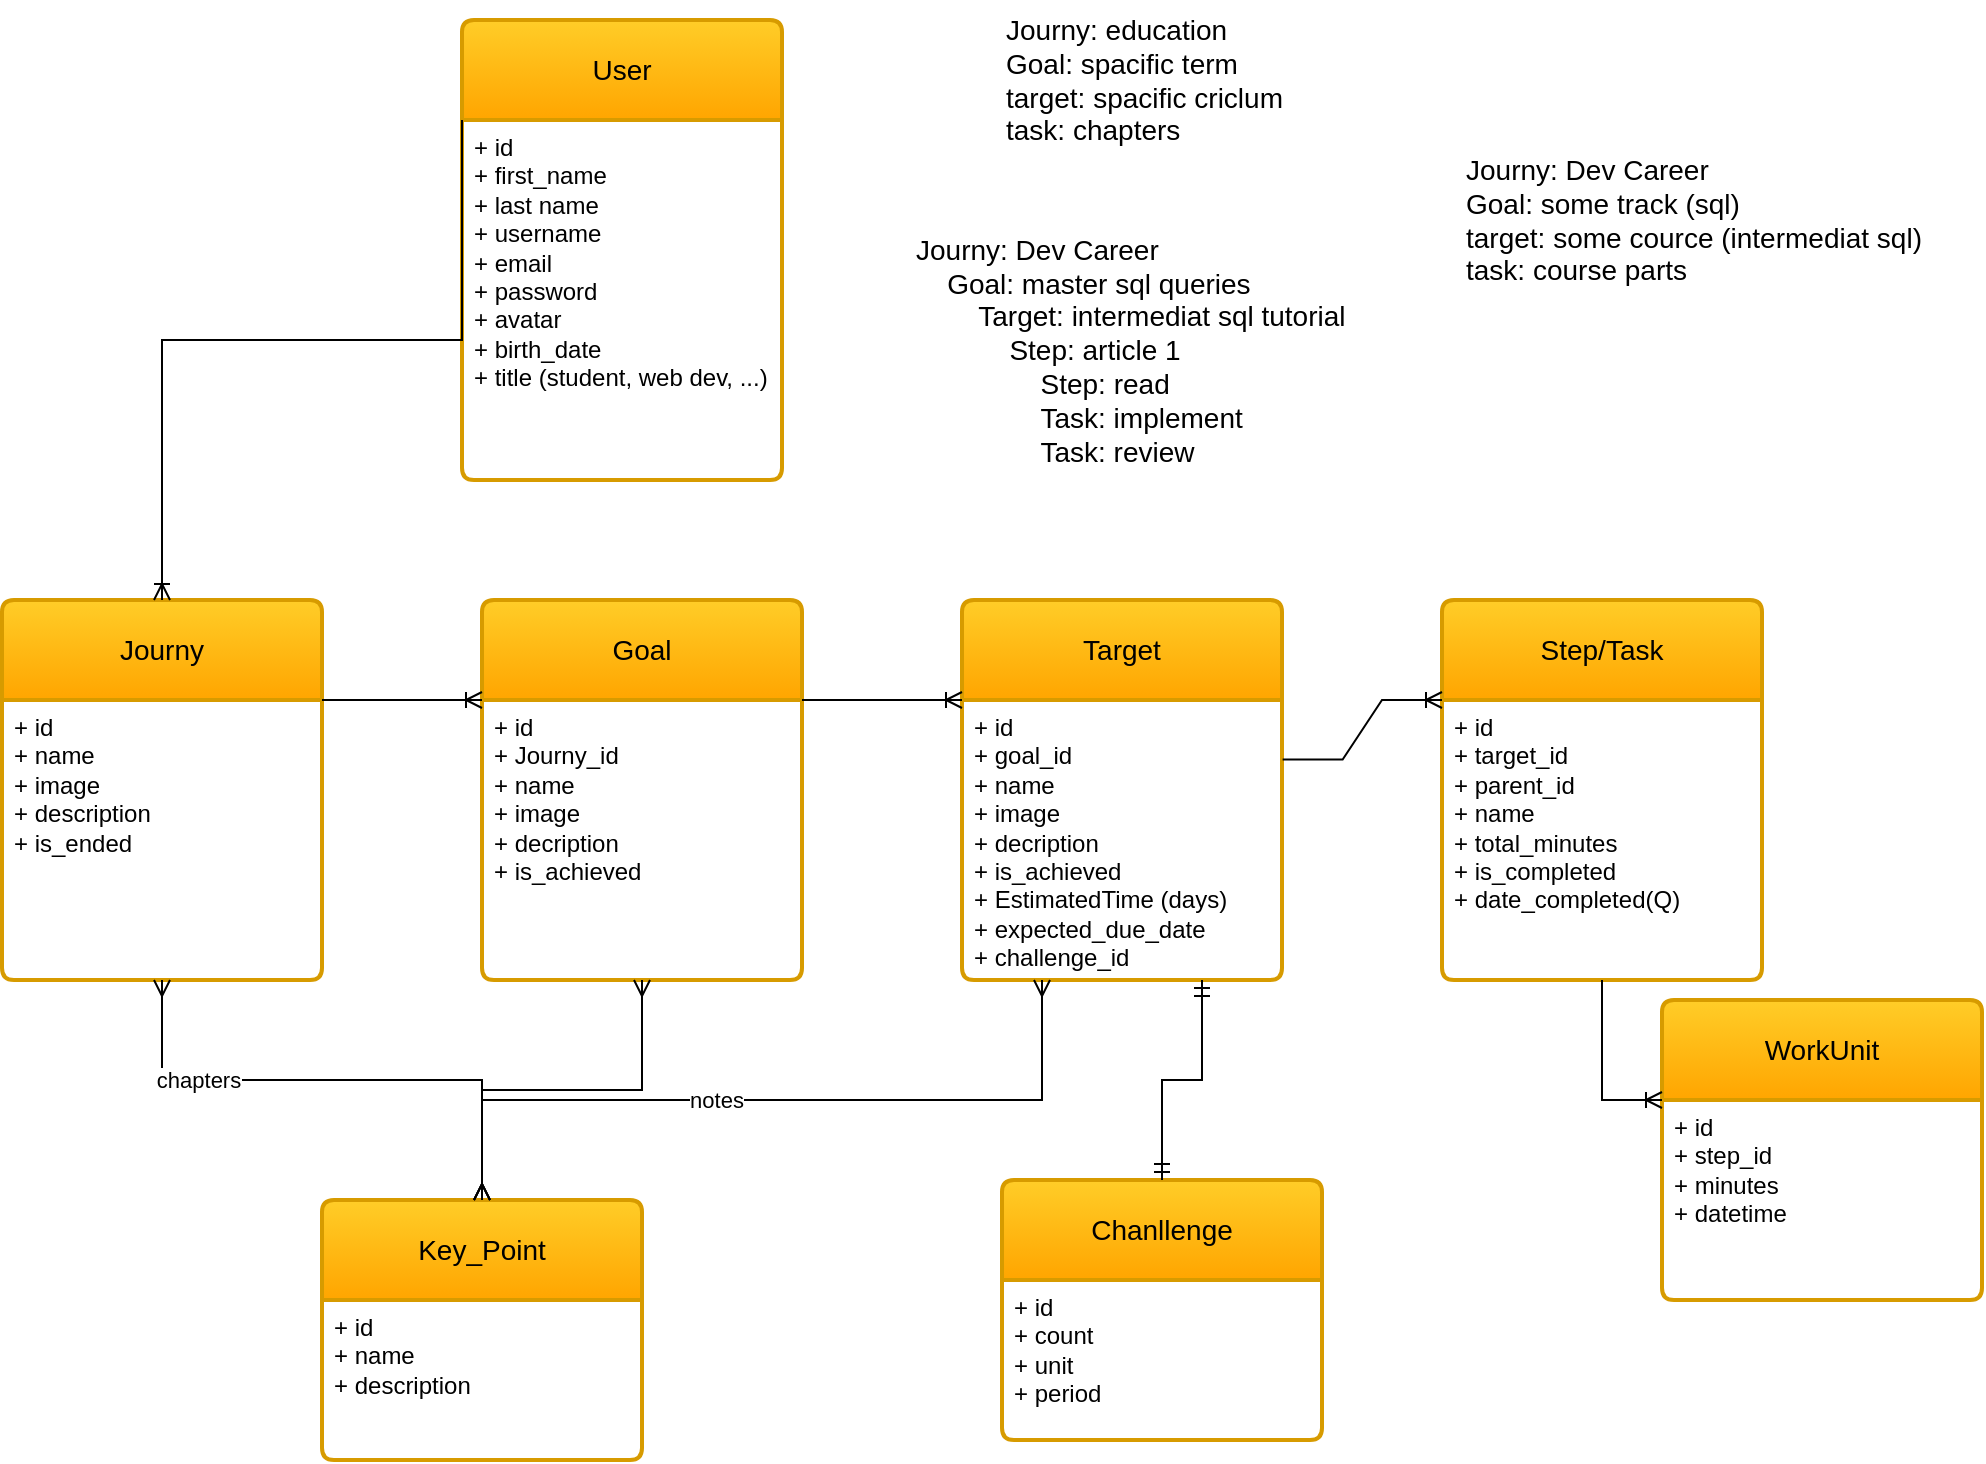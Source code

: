 <mxfile version="22.1.16" type="device">
  <diagram id="R2lEEEUBdFMjLlhIrx00" name="Page-1">
    <mxGraphModel dx="819" dy="1582" grid="1" gridSize="10" guides="1" tooltips="1" connect="1" arrows="1" fold="1" page="1" pageScale="1" pageWidth="850" pageHeight="1100" math="0" shadow="0" extFonts="Permanent Marker^https://fonts.googleapis.com/css?family=Permanent+Marker">
      <root>
        <mxCell id="0" />
        <mxCell id="1" parent="0" />
        <mxCell id="h-8vJ4STGsUj9TCZJDs2-19" value="Journy" style="swimlane;childLayout=stackLayout;horizontal=1;startSize=50;horizontalStack=0;rounded=1;fontSize=14;fontStyle=0;strokeWidth=2;resizeParent=0;resizeLast=1;shadow=0;dashed=0;align=center;arcSize=4;whiteSpace=wrap;html=1;fillColor=#ffcd28;gradientColor=#ffa500;strokeColor=#d79b00;" parent="1" vertex="1">
          <mxGeometry x="250" y="230" width="160" height="190" as="geometry" />
        </mxCell>
        <mxCell id="h-8vJ4STGsUj9TCZJDs2-20" value="+ id&lt;br&gt;+ name&lt;br&gt;+ image&lt;br&gt;+ description&lt;br&gt;+ is_ended" style="align=left;strokeColor=none;fillColor=none;spacingLeft=4;fontSize=12;verticalAlign=top;resizable=0;rotatable=0;part=1;html=1;" parent="h-8vJ4STGsUj9TCZJDs2-19" vertex="1">
          <mxGeometry y="50" width="160" height="140" as="geometry" />
        </mxCell>
        <mxCell id="h-8vJ4STGsUj9TCZJDs2-21" value="Goal" style="swimlane;childLayout=stackLayout;horizontal=1;startSize=50;horizontalStack=0;rounded=1;fontSize=14;fontStyle=0;strokeWidth=2;resizeParent=0;resizeLast=1;shadow=0;dashed=0;align=center;arcSize=4;whiteSpace=wrap;html=1;fillColor=#ffcd28;gradientColor=#ffa500;strokeColor=#d79b00;" parent="1" vertex="1">
          <mxGeometry x="490" y="230" width="160" height="190" as="geometry" />
        </mxCell>
        <mxCell id="h-8vJ4STGsUj9TCZJDs2-22" value="+ id&lt;br&gt;+ Journy_id&lt;br&gt;+ name&lt;br&gt;+ image&lt;br style=&quot;border-color: var(--border-color);&quot;&gt;+ decription&lt;br&gt;+ is_achieved" style="align=left;strokeColor=none;fillColor=none;spacingLeft=4;fontSize=12;verticalAlign=top;resizable=0;rotatable=0;part=1;html=1;" parent="h-8vJ4STGsUj9TCZJDs2-21" vertex="1">
          <mxGeometry y="50" width="160" height="140" as="geometry" />
        </mxCell>
        <mxCell id="h-8vJ4STGsUj9TCZJDs2-23" value="Target" style="swimlane;childLayout=stackLayout;horizontal=1;startSize=50;horizontalStack=0;rounded=1;fontSize=14;fontStyle=0;strokeWidth=2;resizeParent=0;resizeLast=1;shadow=0;dashed=0;align=center;arcSize=4;whiteSpace=wrap;html=1;fillColor=#ffcd28;gradientColor=#ffa500;strokeColor=#d79b00;" parent="1" vertex="1">
          <mxGeometry x="730" y="230" width="160" height="190" as="geometry" />
        </mxCell>
        <mxCell id="h-8vJ4STGsUj9TCZJDs2-24" value="+ id&lt;br&gt;+ goal_id&lt;br&gt;+ name&lt;br&gt;+ image&lt;br style=&quot;border-color: var(--border-color);&quot;&gt;+ decription&lt;br&gt;+ is_achieved&lt;br&gt;+&amp;nbsp;EstimatedTime (days)&lt;br&gt;+ expected_due_date&lt;br&gt;+ challenge_id" style="align=left;strokeColor=none;fillColor=none;spacingLeft=4;fontSize=12;verticalAlign=top;resizable=0;rotatable=0;part=1;html=1;" parent="h-8vJ4STGsUj9TCZJDs2-23" vertex="1">
          <mxGeometry y="50" width="160" height="140" as="geometry" />
        </mxCell>
        <mxCell id="h-8vJ4STGsUj9TCZJDs2-25" value="Journy: education&lt;br style=&quot;font-size: 14px;&quot;&gt;Goal: spacific term&lt;br style=&quot;font-size: 14px;&quot;&gt;target: spacific criclum&lt;br style=&quot;font-size: 14px;&quot;&gt;task: chapters" style="text;html=1;align=left;verticalAlign=middle;resizable=0;points=[];autosize=1;strokeColor=none;fillColor=none;fontSize=14;" parent="1" vertex="1">
          <mxGeometry x="750" y="-70" width="160" height="80" as="geometry" />
        </mxCell>
        <mxCell id="h-8vJ4STGsUj9TCZJDs2-26" value="Journy: Dev Career&lt;br style=&quot;font-size: 14px;&quot;&gt;Goal: some track (sql)&lt;br style=&quot;font-size: 14px;&quot;&gt;target: some cource (intermediat sql)&lt;br style=&quot;font-size: 14px;&quot;&gt;task: course parts" style="text;html=1;align=left;verticalAlign=middle;resizable=0;points=[];autosize=1;strokeColor=none;fillColor=none;fontSize=14;" parent="1" vertex="1">
          <mxGeometry x="980" width="250" height="80" as="geometry" />
        </mxCell>
        <mxCell id="h-8vJ4STGsUj9TCZJDs2-27" value="Step/Task" style="swimlane;childLayout=stackLayout;horizontal=1;startSize=50;horizontalStack=0;rounded=1;fontSize=14;fontStyle=0;strokeWidth=2;resizeParent=0;resizeLast=1;shadow=0;dashed=0;align=center;arcSize=4;whiteSpace=wrap;html=1;fillColor=#ffcd28;gradientColor=#ffa500;strokeColor=#d79b00;" parent="1" vertex="1">
          <mxGeometry x="970" y="230" width="160" height="190" as="geometry" />
        </mxCell>
        <mxCell id="h-8vJ4STGsUj9TCZJDs2-28" value="+ id&lt;br&gt;+ target_id&lt;br&gt;+ parent_id&lt;br&gt;+ name&lt;br&gt;+ total_minutes&lt;br&gt;+ is_completed&lt;br&gt;+ date_completed(Q)" style="align=left;strokeColor=none;fillColor=none;spacingLeft=4;fontSize=12;verticalAlign=top;resizable=0;rotatable=0;part=1;html=1;" parent="h-8vJ4STGsUj9TCZJDs2-27" vertex="1">
          <mxGeometry y="50" width="160" height="140" as="geometry" />
        </mxCell>
        <mxCell id="h-8vJ4STGsUj9TCZJDs2-29" value="" style="edgeStyle=entityRelationEdgeStyle;fontSize=12;html=1;endArrow=ERoneToMany;rounded=0;entryX=0;entryY=0;entryDx=0;entryDy=0;exitX=1.002;exitY=0.42;exitDx=0;exitDy=0;exitPerimeter=0;" parent="1" source="h-8vJ4STGsUj9TCZJDs2-23" target="h-8vJ4STGsUj9TCZJDs2-28" edge="1">
          <mxGeometry width="100" height="100" relative="1" as="geometry">
            <mxPoint x="860" y="540" as="sourcePoint" />
            <mxPoint x="960" y="280" as="targetPoint" />
          </mxGeometry>
        </mxCell>
        <mxCell id="h-8vJ4STGsUj9TCZJDs2-30" value="" style="edgeStyle=entityRelationEdgeStyle;fontSize=12;html=1;endArrow=ERoneToMany;rounded=0;exitX=1;exitY=0;exitDx=0;exitDy=0;entryX=0;entryY=0;entryDx=0;entryDy=0;" parent="1" source="h-8vJ4STGsUj9TCZJDs2-22" target="h-8vJ4STGsUj9TCZJDs2-24" edge="1">
          <mxGeometry width="100" height="100" relative="1" as="geometry">
            <mxPoint x="900" y="290" as="sourcePoint" />
            <mxPoint x="710" y="270" as="targetPoint" />
          </mxGeometry>
        </mxCell>
        <mxCell id="h-8vJ4STGsUj9TCZJDs2-31" value="" style="edgeStyle=entityRelationEdgeStyle;fontSize=12;html=1;endArrow=ERoneToMany;rounded=0;exitX=1;exitY=0;exitDx=0;exitDy=0;entryX=0;entryY=0;entryDx=0;entryDy=0;" parent="1" source="h-8vJ4STGsUj9TCZJDs2-20" target="h-8vJ4STGsUj9TCZJDs2-22" edge="1">
          <mxGeometry width="100" height="100" relative="1" as="geometry">
            <mxPoint x="390" y="289.66" as="sourcePoint" />
            <mxPoint x="470" y="289.66" as="targetPoint" />
            <Array as="points">
              <mxPoint x="410" y="280" />
            </Array>
          </mxGeometry>
        </mxCell>
        <mxCell id="h-8vJ4STGsUj9TCZJDs2-32" value="WorkUnit" style="swimlane;childLayout=stackLayout;horizontal=1;startSize=50;horizontalStack=0;rounded=1;fontSize=14;fontStyle=0;strokeWidth=2;resizeParent=0;resizeLast=1;shadow=0;dashed=0;align=center;arcSize=4;whiteSpace=wrap;html=1;fillColor=#ffcd28;gradientColor=#ffa500;strokeColor=#d79b00;" parent="1" vertex="1">
          <mxGeometry x="1080" y="430" width="160" height="150" as="geometry" />
        </mxCell>
        <mxCell id="h-8vJ4STGsUj9TCZJDs2-33" value="+ id&lt;br&gt;+ step_id&lt;br&gt;+ minutes&lt;br&gt;+ datetime" style="align=left;strokeColor=none;fillColor=none;spacingLeft=4;fontSize=12;verticalAlign=top;resizable=0;rotatable=0;part=1;html=1;" parent="h-8vJ4STGsUj9TCZJDs2-32" vertex="1">
          <mxGeometry y="50" width="160" height="100" as="geometry" />
        </mxCell>
        <mxCell id="h-8vJ4STGsUj9TCZJDs2-35" value="" style="edgeStyle=orthogonalEdgeStyle;fontSize=12;html=1;endArrow=ERoneToMany;rounded=0;entryX=0;entryY=0;entryDx=0;entryDy=0;exitX=0.5;exitY=1;exitDx=0;exitDy=0;elbow=vertical;" parent="1" source="h-8vJ4STGsUj9TCZJDs2-28" target="h-8vJ4STGsUj9TCZJDs2-33" edge="1">
          <mxGeometry width="100" height="100" relative="1" as="geometry">
            <mxPoint x="900" y="290" as="sourcePoint" />
            <mxPoint x="980" y="290" as="targetPoint" />
            <Array as="points">
              <mxPoint x="1050" y="480" />
            </Array>
          </mxGeometry>
        </mxCell>
        <mxCell id="h-8vJ4STGsUj9TCZJDs2-36" value="User" style="swimlane;childLayout=stackLayout;horizontal=1;startSize=50;horizontalStack=0;rounded=1;fontSize=14;fontStyle=0;strokeWidth=2;resizeParent=0;resizeLast=1;shadow=0;dashed=0;align=center;arcSize=4;whiteSpace=wrap;html=1;fillColor=#ffcd28;gradientColor=#ffa500;strokeColor=#d79b00;" parent="1" vertex="1">
          <mxGeometry x="480" y="-60" width="160" height="230" as="geometry" />
        </mxCell>
        <mxCell id="h-8vJ4STGsUj9TCZJDs2-37" value="+ id&lt;br&gt;+ first_name&lt;br&gt;+ last name&lt;br&gt;+ username&lt;br&gt;+ email&lt;br&gt;+ password&lt;br&gt;+ avatar&lt;br&gt;+ birth_date&lt;br&gt;+ title (student, web dev, ...)" style="align=left;strokeColor=none;fillColor=none;spacingLeft=4;fontSize=12;verticalAlign=top;resizable=0;rotatable=0;part=1;html=1;" parent="h-8vJ4STGsUj9TCZJDs2-36" vertex="1">
          <mxGeometry y="50" width="160" height="180" as="geometry" />
        </mxCell>
        <mxCell id="h-8vJ4STGsUj9TCZJDs2-38" value="" style="edgeStyle=orthogonalEdgeStyle;fontSize=12;html=1;endArrow=ERoneToMany;rounded=0;exitX=0;exitY=0;exitDx=0;exitDy=0;entryX=0.5;entryY=0;entryDx=0;entryDy=0;" parent="1" source="h-8vJ4STGsUj9TCZJDs2-37" target="h-8vJ4STGsUj9TCZJDs2-19" edge="1">
          <mxGeometry width="100" height="100" relative="1" as="geometry">
            <mxPoint x="420" y="290" as="sourcePoint" />
            <mxPoint x="500" y="290" as="targetPoint" />
            <Array as="points">
              <mxPoint x="330" y="100" />
            </Array>
          </mxGeometry>
        </mxCell>
        <mxCell id="TrqmHFRFmucQ6MgLuzXh-1" value="Key_Point" style="swimlane;childLayout=stackLayout;horizontal=1;startSize=50;horizontalStack=0;rounded=1;fontSize=14;fontStyle=0;strokeWidth=2;resizeParent=0;resizeLast=1;shadow=0;dashed=0;align=center;arcSize=4;whiteSpace=wrap;html=1;fillColor=#ffcd28;gradientColor=#ffa500;strokeColor=#d79b00;" parent="1" vertex="1">
          <mxGeometry x="410" y="530" width="160" height="130" as="geometry" />
        </mxCell>
        <mxCell id="TrqmHFRFmucQ6MgLuzXh-2" value="+ id&lt;br&gt;+ name&lt;br&gt;+ description" style="align=left;strokeColor=none;fillColor=none;spacingLeft=4;fontSize=12;verticalAlign=top;resizable=0;rotatable=0;part=1;html=1;" parent="TrqmHFRFmucQ6MgLuzXh-1" vertex="1">
          <mxGeometry y="50" width="160" height="80" as="geometry" />
        </mxCell>
        <mxCell id="TrqmHFRFmucQ6MgLuzXh-3" value="" style="edgeStyle=orthogonalEdgeStyle;fontSize=12;html=1;endArrow=ERmany;startArrow=ERmany;rounded=0;entryX=0.5;entryY=1;entryDx=0;entryDy=0;exitX=0.5;exitY=0;exitDx=0;exitDy=0;" parent="1" source="TrqmHFRFmucQ6MgLuzXh-1" target="h-8vJ4STGsUj9TCZJDs2-20" edge="1">
          <mxGeometry width="100" height="100" relative="1" as="geometry">
            <mxPoint x="410" y="510" as="sourcePoint" />
            <mxPoint x="480" y="400" as="targetPoint" />
            <Array as="points">
              <mxPoint x="490" y="470" />
              <mxPoint x="330" y="470" />
            </Array>
          </mxGeometry>
        </mxCell>
        <mxCell id="TrqmHFRFmucQ6MgLuzXh-5" value="chapters" style="edgeLabel;html=1;align=center;verticalAlign=middle;resizable=0;points=[];" parent="TrqmHFRFmucQ6MgLuzXh-3" vertex="1" connectable="0">
          <mxGeometry x="0.5" relative="1" as="geometry">
            <mxPoint as="offset" />
          </mxGeometry>
        </mxCell>
        <mxCell id="TrqmHFRFmucQ6MgLuzXh-4" value="" style="edgeStyle=orthogonalEdgeStyle;fontSize=12;html=1;endArrow=ERmany;startArrow=ERmany;rounded=0;exitX=0.5;exitY=0;exitDx=0;exitDy=0;entryX=0.5;entryY=1;entryDx=0;entryDy=0;" parent="1" source="TrqmHFRFmucQ6MgLuzXh-1" target="h-8vJ4STGsUj9TCZJDs2-22" edge="1">
          <mxGeometry width="100" height="100" relative="1" as="geometry">
            <mxPoint x="200" y="520" as="sourcePoint" />
            <mxPoint x="260" y="290" as="targetPoint" />
          </mxGeometry>
        </mxCell>
        <mxCell id="TrqmHFRFmucQ6MgLuzXh-7" value="" style="edgeStyle=orthogonalEdgeStyle;fontSize=12;html=1;endArrow=ERmany;startArrow=ERmany;rounded=0;exitX=0.5;exitY=0;exitDx=0;exitDy=0;entryX=0.25;entryY=1;entryDx=0;entryDy=0;" parent="1" source="TrqmHFRFmucQ6MgLuzXh-1" target="h-8vJ4STGsUj9TCZJDs2-24" edge="1">
          <mxGeometry width="100" height="100" relative="1" as="geometry">
            <mxPoint x="500" y="540" as="sourcePoint" />
            <mxPoint x="580" y="430" as="targetPoint" />
            <Array as="points">
              <mxPoint x="490" y="480" />
              <mxPoint x="770" y="480" />
            </Array>
          </mxGeometry>
        </mxCell>
        <mxCell id="TrqmHFRFmucQ6MgLuzXh-8" value="notes" style="edgeLabel;html=1;align=center;verticalAlign=middle;resizable=0;points=[];" parent="TrqmHFRFmucQ6MgLuzXh-7" vertex="1" connectable="0">
          <mxGeometry x="-0.145" y="1" relative="1" as="geometry">
            <mxPoint y="1" as="offset" />
          </mxGeometry>
        </mxCell>
        <mxCell id="o_6L8Xi5goittRcMORHc-1" value="Chanllenge" style="swimlane;childLayout=stackLayout;horizontal=1;startSize=50;horizontalStack=0;rounded=1;fontSize=14;fontStyle=0;strokeWidth=2;resizeParent=0;resizeLast=1;shadow=0;dashed=0;align=center;arcSize=4;whiteSpace=wrap;html=1;fillColor=#ffcd28;gradientColor=#ffa500;strokeColor=#d79b00;" vertex="1" parent="1">
          <mxGeometry x="750" y="520" width="160" height="130" as="geometry" />
        </mxCell>
        <mxCell id="o_6L8Xi5goittRcMORHc-2" value="+ id&lt;br&gt;+ count&lt;br&gt;+ unit&lt;br&gt;+ period&lt;br&gt;" style="align=left;strokeColor=none;fillColor=none;spacingLeft=4;fontSize=12;verticalAlign=top;resizable=0;rotatable=0;part=1;html=1;" vertex="1" parent="o_6L8Xi5goittRcMORHc-1">
          <mxGeometry y="50" width="160" height="80" as="geometry" />
        </mxCell>
        <mxCell id="o_6L8Xi5goittRcMORHc-5" value="" style="edgeStyle=orthogonalEdgeStyle;fontSize=12;html=1;endArrow=ERmandOne;startArrow=ERmandOne;rounded=0;entryX=0.75;entryY=1;entryDx=0;entryDy=0;exitX=0.5;exitY=0;exitDx=0;exitDy=0;" edge="1" parent="1" source="o_6L8Xi5goittRcMORHc-1" target="h-8vJ4STGsUj9TCZJDs2-24">
          <mxGeometry width="100" height="100" relative="1" as="geometry">
            <mxPoint x="800" y="610" as="sourcePoint" />
            <mxPoint x="900" y="510" as="targetPoint" />
          </mxGeometry>
        </mxCell>
        <mxCell id="o_6L8Xi5goittRcMORHc-6" value="Journy: Dev Career&lt;br style=&quot;font-size: 14px;&quot;&gt;&lt;span style=&quot;&quot;&gt;&lt;span style=&quot;&quot;&gt;&amp;nbsp;&amp;nbsp;&amp;nbsp;&amp;nbsp;&lt;/span&gt;&lt;/span&gt;Goal: master sql queries&lt;br&gt;&lt;span style=&quot;&quot;&gt;&lt;span style=&quot;&quot;&gt;&amp;nbsp;&amp;nbsp;&amp;nbsp;&amp;nbsp;&lt;/span&gt;&lt;/span&gt;&lt;span style=&quot;&quot;&gt;&lt;span style=&quot;&quot;&gt;&amp;nbsp;&amp;nbsp;&amp;nbsp;&amp;nbsp;&lt;/span&gt;&lt;/span&gt;Target: intermediat sql tutorial&lt;span style=&quot;&quot;&gt;&lt;span style=&quot;&quot;&gt;&amp;nbsp;&amp;nbsp;&amp;nbsp;&amp;nbsp;&lt;/span&gt;&lt;/span&gt;&lt;br style=&quot;font-size: 14px;&quot;&gt;&#x9;&lt;span style=&quot;border-color: var(--border-color);&quot;&gt;&lt;span style=&quot;&quot;&gt;&amp;nbsp;&amp;nbsp;&amp;nbsp;&amp;nbsp;&lt;/span&gt;&lt;/span&gt;&lt;span style=&quot;border-color: var(--border-color);&quot;&gt;&lt;span style=&quot;&quot;&gt;&amp;nbsp;&amp;nbsp;&amp;nbsp;&amp;nbsp;&lt;span style=&quot;&quot;&gt;&lt;span style=&quot;white-space: pre;&quot;&gt;&amp;nbsp;&amp;nbsp;&amp;nbsp;&amp;nbsp;&lt;/span&gt;&lt;/span&gt;&lt;/span&gt;&lt;/span&gt;Step: article 1&lt;br&gt;&#x9;&lt;span style=&quot;border-color: var(--border-color);&quot;&gt;&lt;span style=&quot;&quot;&gt;&amp;nbsp;&amp;nbsp;&amp;nbsp;&amp;nbsp;&lt;/span&gt;&lt;/span&gt;&lt;span style=&quot;border-color: var(--border-color);&quot;&gt;&lt;span style=&quot;&quot;&gt;&amp;nbsp;&amp;nbsp;&amp;nbsp;&amp;nbsp;&lt;span style=&quot;&quot;&gt;&lt;span style=&quot;white-space: pre;&quot;&gt;&amp;nbsp;&amp;nbsp;&amp;nbsp;&amp;nbsp;&lt;/span&gt;&lt;span style=&quot;&quot;&gt;&lt;span style=&quot;white-space: pre;&quot;&gt;&amp;nbsp;&amp;nbsp;&amp;nbsp;&amp;nbsp;&lt;/span&gt;&lt;/span&gt;&lt;/span&gt;&lt;/span&gt;&lt;/span&gt;Step: read&lt;br&gt;&lt;span style=&quot;&quot;&gt;&lt;span style=&quot;white-space: pre;&quot;&gt;&lt;span style=&quot;white-space: pre;&quot;&gt;&#x9;&lt;/span&gt;&lt;span style=&quot;white-space: pre;&quot;&gt;&#x9;&lt;/span&gt;Task: implement&lt;br/&gt;&lt;span style=&quot;white-space: pre;&quot;&gt;&#x9;&lt;/span&gt;&lt;span style=&quot;white-space: pre;&quot;&gt;&#x9;&lt;/span&gt;Task: review&amp;nbsp;&amp;nbsp;&amp;nbsp;&amp;nbsp;&lt;/span&gt;&lt;/span&gt;&lt;span style=&quot;&quot;&gt;&lt;span style=&quot;white-space: pre;&quot;&gt;&amp;nbsp;&amp;nbsp;&amp;nbsp;&amp;nbsp;&lt;/span&gt;&lt;/span&gt;&lt;span style=&quot;&quot;&gt;&lt;span style=&quot;white-space: pre;&quot;&gt;&amp;nbsp;&amp;nbsp;&amp;nbsp;&amp;nbsp;&lt;/span&gt;&lt;/span&gt;" style="text;html=1;align=left;verticalAlign=middle;resizable=0;points=[];autosize=1;strokeColor=none;fillColor=none;fontSize=14;" vertex="1" parent="1">
          <mxGeometry x="705" y="40" width="250" height="130" as="geometry" />
        </mxCell>
      </root>
    </mxGraphModel>
  </diagram>
</mxfile>
